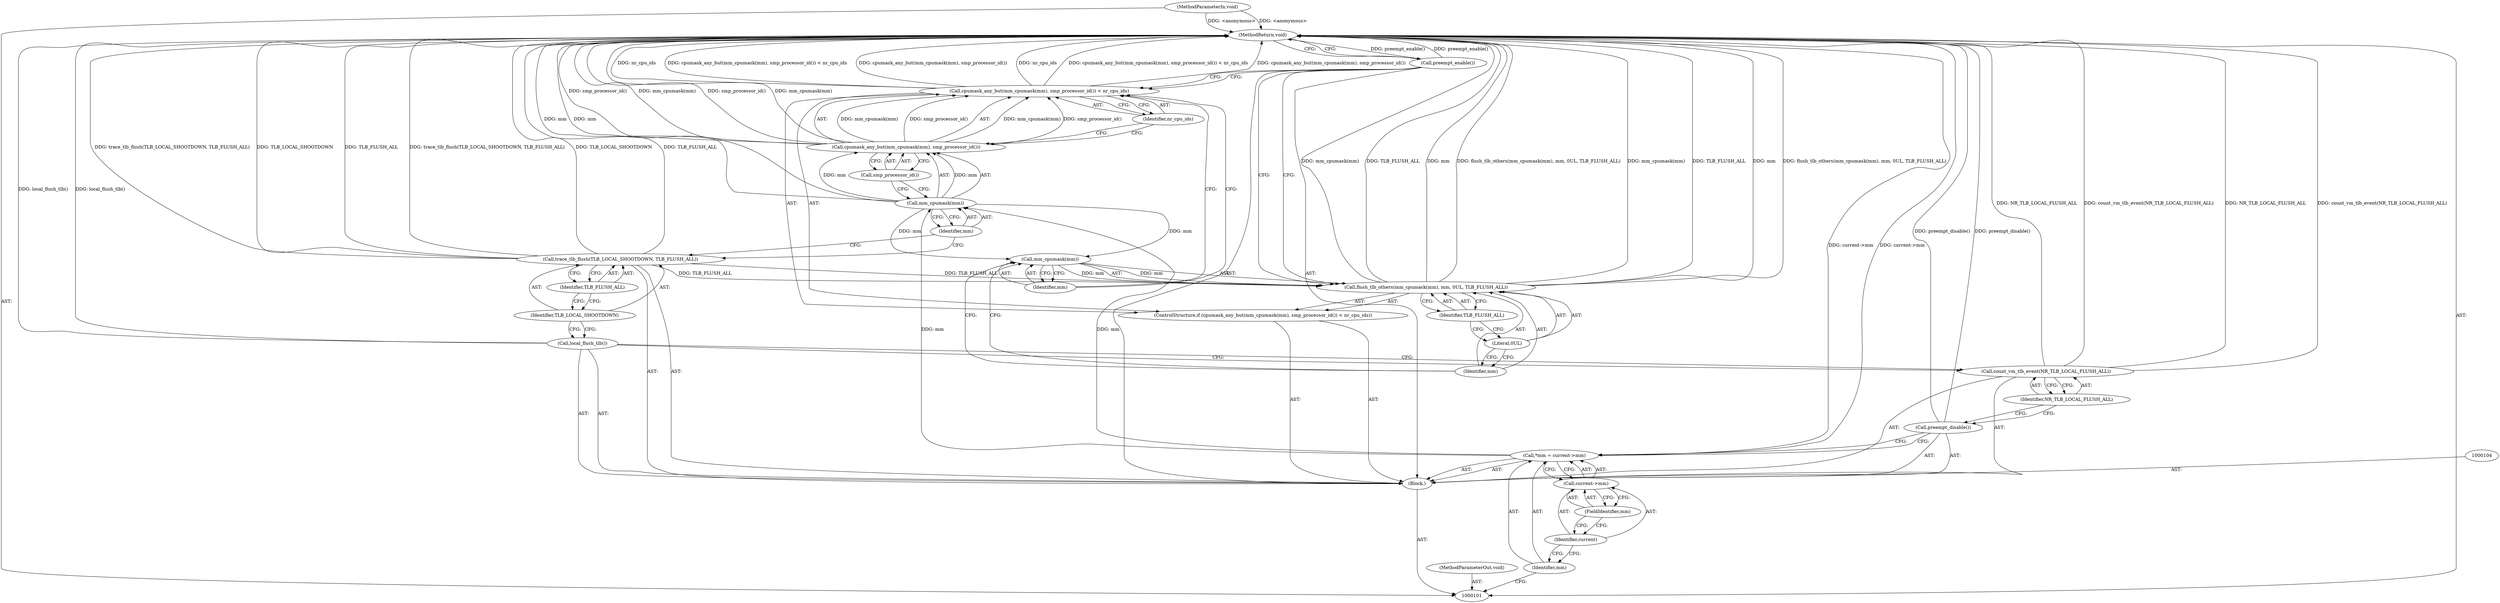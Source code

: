 digraph "0_linux_71b3c126e61177eb693423f2e18a1914205b165e" {
"1000131" [label="(MethodReturn,void)"];
"1000102" [label="(MethodParameterIn,void)"];
"1000189" [label="(MethodParameterOut,void)"];
"1000113" [label="(Call,local_flush_tlb())"];
"1000115" [label="(Identifier,TLB_LOCAL_SHOOTDOWN)"];
"1000114" [label="(Call,trace_tlb_flush(TLB_LOCAL_SHOOTDOWN, TLB_FLUSH_ALL))"];
"1000116" [label="(Identifier,TLB_FLUSH_ALL)"];
"1000117" [label="(ControlStructure,if (cpumask_any_but(mm_cpumask(mm), smp_processor_id()) < nr_cpu_ids))"];
"1000120" [label="(Call,mm_cpumask(mm))"];
"1000121" [label="(Identifier,mm)"];
"1000122" [label="(Call,smp_processor_id())"];
"1000118" [label="(Call,cpumask_any_but(mm_cpumask(mm), smp_processor_id()) < nr_cpu_ids)"];
"1000119" [label="(Call,cpumask_any_but(mm_cpumask(mm), smp_processor_id()))"];
"1000123" [label="(Identifier,nr_cpu_ids)"];
"1000125" [label="(Call,mm_cpumask(mm))"];
"1000124" [label="(Call,flush_tlb_others(mm_cpumask(mm), mm, 0UL, TLB_FLUSH_ALL))"];
"1000126" [label="(Identifier,mm)"];
"1000127" [label="(Identifier,mm)"];
"1000128" [label="(Literal,0UL)"];
"1000129" [label="(Identifier,TLB_FLUSH_ALL)"];
"1000130" [label="(Call,preempt_enable())"];
"1000103" [label="(Block,)"];
"1000105" [label="(Call,*mm = current->mm)"];
"1000106" [label="(Identifier,mm)"];
"1000107" [label="(Call,current->mm)"];
"1000108" [label="(Identifier,current)"];
"1000109" [label="(FieldIdentifier,mm)"];
"1000110" [label="(Call,preempt_disable())"];
"1000111" [label="(Call,count_vm_tlb_event(NR_TLB_LOCAL_FLUSH_ALL))"];
"1000112" [label="(Identifier,NR_TLB_LOCAL_FLUSH_ALL)"];
"1000131" -> "1000101"  [label="AST: "];
"1000131" -> "1000130"  [label="CFG: "];
"1000130" -> "1000131"  [label="DDG: preempt_enable()"];
"1000124" -> "1000131"  [label="DDG: mm_cpumask(mm)"];
"1000124" -> "1000131"  [label="DDG: TLB_FLUSH_ALL"];
"1000124" -> "1000131"  [label="DDG: mm"];
"1000124" -> "1000131"  [label="DDG: flush_tlb_others(mm_cpumask(mm), mm, 0UL, TLB_FLUSH_ALL)"];
"1000105" -> "1000131"  [label="DDG: current->mm"];
"1000114" -> "1000131"  [label="DDG: trace_tlb_flush(TLB_LOCAL_SHOOTDOWN, TLB_FLUSH_ALL)"];
"1000114" -> "1000131"  [label="DDG: TLB_LOCAL_SHOOTDOWN"];
"1000114" -> "1000131"  [label="DDG: TLB_FLUSH_ALL"];
"1000118" -> "1000131"  [label="DDG: nr_cpu_ids"];
"1000118" -> "1000131"  [label="DDG: cpumask_any_but(mm_cpumask(mm), smp_processor_id()) < nr_cpu_ids"];
"1000118" -> "1000131"  [label="DDG: cpumask_any_but(mm_cpumask(mm), smp_processor_id())"];
"1000119" -> "1000131"  [label="DDG: smp_processor_id()"];
"1000119" -> "1000131"  [label="DDG: mm_cpumask(mm)"];
"1000120" -> "1000131"  [label="DDG: mm"];
"1000102" -> "1000131"  [label="DDG: <anonymous>"];
"1000111" -> "1000131"  [label="DDG: NR_TLB_LOCAL_FLUSH_ALL"];
"1000111" -> "1000131"  [label="DDG: count_vm_tlb_event(NR_TLB_LOCAL_FLUSH_ALL)"];
"1000113" -> "1000131"  [label="DDG: local_flush_tlb()"];
"1000110" -> "1000131"  [label="DDG: preempt_disable()"];
"1000102" -> "1000101"  [label="AST: "];
"1000102" -> "1000131"  [label="DDG: <anonymous>"];
"1000189" -> "1000101"  [label="AST: "];
"1000113" -> "1000103"  [label="AST: "];
"1000113" -> "1000111"  [label="CFG: "];
"1000115" -> "1000113"  [label="CFG: "];
"1000113" -> "1000131"  [label="DDG: local_flush_tlb()"];
"1000115" -> "1000114"  [label="AST: "];
"1000115" -> "1000113"  [label="CFG: "];
"1000116" -> "1000115"  [label="CFG: "];
"1000114" -> "1000103"  [label="AST: "];
"1000114" -> "1000116"  [label="CFG: "];
"1000115" -> "1000114"  [label="AST: "];
"1000116" -> "1000114"  [label="AST: "];
"1000121" -> "1000114"  [label="CFG: "];
"1000114" -> "1000131"  [label="DDG: trace_tlb_flush(TLB_LOCAL_SHOOTDOWN, TLB_FLUSH_ALL)"];
"1000114" -> "1000131"  [label="DDG: TLB_LOCAL_SHOOTDOWN"];
"1000114" -> "1000131"  [label="DDG: TLB_FLUSH_ALL"];
"1000114" -> "1000124"  [label="DDG: TLB_FLUSH_ALL"];
"1000116" -> "1000114"  [label="AST: "];
"1000116" -> "1000115"  [label="CFG: "];
"1000114" -> "1000116"  [label="CFG: "];
"1000117" -> "1000103"  [label="AST: "];
"1000118" -> "1000117"  [label="AST: "];
"1000124" -> "1000117"  [label="AST: "];
"1000120" -> "1000119"  [label="AST: "];
"1000120" -> "1000121"  [label="CFG: "];
"1000121" -> "1000120"  [label="AST: "];
"1000122" -> "1000120"  [label="CFG: "];
"1000120" -> "1000131"  [label="DDG: mm"];
"1000120" -> "1000119"  [label="DDG: mm"];
"1000105" -> "1000120"  [label="DDG: mm"];
"1000120" -> "1000125"  [label="DDG: mm"];
"1000121" -> "1000120"  [label="AST: "];
"1000121" -> "1000114"  [label="CFG: "];
"1000120" -> "1000121"  [label="CFG: "];
"1000122" -> "1000119"  [label="AST: "];
"1000122" -> "1000120"  [label="CFG: "];
"1000119" -> "1000122"  [label="CFG: "];
"1000118" -> "1000117"  [label="AST: "];
"1000118" -> "1000123"  [label="CFG: "];
"1000119" -> "1000118"  [label="AST: "];
"1000123" -> "1000118"  [label="AST: "];
"1000126" -> "1000118"  [label="CFG: "];
"1000130" -> "1000118"  [label="CFG: "];
"1000118" -> "1000131"  [label="DDG: nr_cpu_ids"];
"1000118" -> "1000131"  [label="DDG: cpumask_any_but(mm_cpumask(mm), smp_processor_id()) < nr_cpu_ids"];
"1000118" -> "1000131"  [label="DDG: cpumask_any_but(mm_cpumask(mm), smp_processor_id())"];
"1000119" -> "1000118"  [label="DDG: mm_cpumask(mm)"];
"1000119" -> "1000118"  [label="DDG: smp_processor_id()"];
"1000119" -> "1000118"  [label="AST: "];
"1000119" -> "1000122"  [label="CFG: "];
"1000120" -> "1000119"  [label="AST: "];
"1000122" -> "1000119"  [label="AST: "];
"1000123" -> "1000119"  [label="CFG: "];
"1000119" -> "1000131"  [label="DDG: smp_processor_id()"];
"1000119" -> "1000131"  [label="DDG: mm_cpumask(mm)"];
"1000119" -> "1000118"  [label="DDG: mm_cpumask(mm)"];
"1000119" -> "1000118"  [label="DDG: smp_processor_id()"];
"1000120" -> "1000119"  [label="DDG: mm"];
"1000123" -> "1000118"  [label="AST: "];
"1000123" -> "1000119"  [label="CFG: "];
"1000118" -> "1000123"  [label="CFG: "];
"1000125" -> "1000124"  [label="AST: "];
"1000125" -> "1000126"  [label="CFG: "];
"1000126" -> "1000125"  [label="AST: "];
"1000127" -> "1000125"  [label="CFG: "];
"1000125" -> "1000124"  [label="DDG: mm"];
"1000120" -> "1000125"  [label="DDG: mm"];
"1000124" -> "1000117"  [label="AST: "];
"1000124" -> "1000129"  [label="CFG: "];
"1000125" -> "1000124"  [label="AST: "];
"1000127" -> "1000124"  [label="AST: "];
"1000128" -> "1000124"  [label="AST: "];
"1000129" -> "1000124"  [label="AST: "];
"1000130" -> "1000124"  [label="CFG: "];
"1000124" -> "1000131"  [label="DDG: mm_cpumask(mm)"];
"1000124" -> "1000131"  [label="DDG: TLB_FLUSH_ALL"];
"1000124" -> "1000131"  [label="DDG: mm"];
"1000124" -> "1000131"  [label="DDG: flush_tlb_others(mm_cpumask(mm), mm, 0UL, TLB_FLUSH_ALL)"];
"1000125" -> "1000124"  [label="DDG: mm"];
"1000114" -> "1000124"  [label="DDG: TLB_FLUSH_ALL"];
"1000126" -> "1000125"  [label="AST: "];
"1000126" -> "1000118"  [label="CFG: "];
"1000125" -> "1000126"  [label="CFG: "];
"1000127" -> "1000124"  [label="AST: "];
"1000127" -> "1000125"  [label="CFG: "];
"1000128" -> "1000127"  [label="CFG: "];
"1000128" -> "1000124"  [label="AST: "];
"1000128" -> "1000127"  [label="CFG: "];
"1000129" -> "1000128"  [label="CFG: "];
"1000129" -> "1000124"  [label="AST: "];
"1000129" -> "1000128"  [label="CFG: "];
"1000124" -> "1000129"  [label="CFG: "];
"1000130" -> "1000103"  [label="AST: "];
"1000130" -> "1000124"  [label="CFG: "];
"1000130" -> "1000118"  [label="CFG: "];
"1000131" -> "1000130"  [label="CFG: "];
"1000130" -> "1000131"  [label="DDG: preempt_enable()"];
"1000103" -> "1000101"  [label="AST: "];
"1000104" -> "1000103"  [label="AST: "];
"1000105" -> "1000103"  [label="AST: "];
"1000110" -> "1000103"  [label="AST: "];
"1000111" -> "1000103"  [label="AST: "];
"1000113" -> "1000103"  [label="AST: "];
"1000114" -> "1000103"  [label="AST: "];
"1000117" -> "1000103"  [label="AST: "];
"1000130" -> "1000103"  [label="AST: "];
"1000105" -> "1000103"  [label="AST: "];
"1000105" -> "1000107"  [label="CFG: "];
"1000106" -> "1000105"  [label="AST: "];
"1000107" -> "1000105"  [label="AST: "];
"1000110" -> "1000105"  [label="CFG: "];
"1000105" -> "1000131"  [label="DDG: current->mm"];
"1000105" -> "1000120"  [label="DDG: mm"];
"1000106" -> "1000105"  [label="AST: "];
"1000106" -> "1000101"  [label="CFG: "];
"1000108" -> "1000106"  [label="CFG: "];
"1000107" -> "1000105"  [label="AST: "];
"1000107" -> "1000109"  [label="CFG: "];
"1000108" -> "1000107"  [label="AST: "];
"1000109" -> "1000107"  [label="AST: "];
"1000105" -> "1000107"  [label="CFG: "];
"1000108" -> "1000107"  [label="AST: "];
"1000108" -> "1000106"  [label="CFG: "];
"1000109" -> "1000108"  [label="CFG: "];
"1000109" -> "1000107"  [label="AST: "];
"1000109" -> "1000108"  [label="CFG: "];
"1000107" -> "1000109"  [label="CFG: "];
"1000110" -> "1000103"  [label="AST: "];
"1000110" -> "1000105"  [label="CFG: "];
"1000112" -> "1000110"  [label="CFG: "];
"1000110" -> "1000131"  [label="DDG: preempt_disable()"];
"1000111" -> "1000103"  [label="AST: "];
"1000111" -> "1000112"  [label="CFG: "];
"1000112" -> "1000111"  [label="AST: "];
"1000113" -> "1000111"  [label="CFG: "];
"1000111" -> "1000131"  [label="DDG: NR_TLB_LOCAL_FLUSH_ALL"];
"1000111" -> "1000131"  [label="DDG: count_vm_tlb_event(NR_TLB_LOCAL_FLUSH_ALL)"];
"1000112" -> "1000111"  [label="AST: "];
"1000112" -> "1000110"  [label="CFG: "];
"1000111" -> "1000112"  [label="CFG: "];
}
